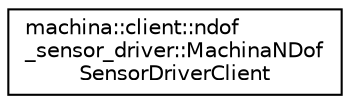 digraph "Graphical Class Hierarchy"
{
 // LATEX_PDF_SIZE
  edge [fontname="Helvetica",fontsize="10",labelfontname="Helvetica",labelfontsize="10"];
  node [fontname="Helvetica",fontsize="10",shape=record];
  rankdir="LR";
  Node0 [label="machina::client::ndof\l_sensor_driver::MachinaNDof\lSensorDriverClient",height=0.2,width=0.4,color="black", fillcolor="white", style="filled",URL="$classmachina_1_1client_1_1ndof__sensor__driver_1_1MachinaNDofSensorDriverClient.html",tooltip="Class to handle the client side of the Machina NDof Sensor Driver."];
}
